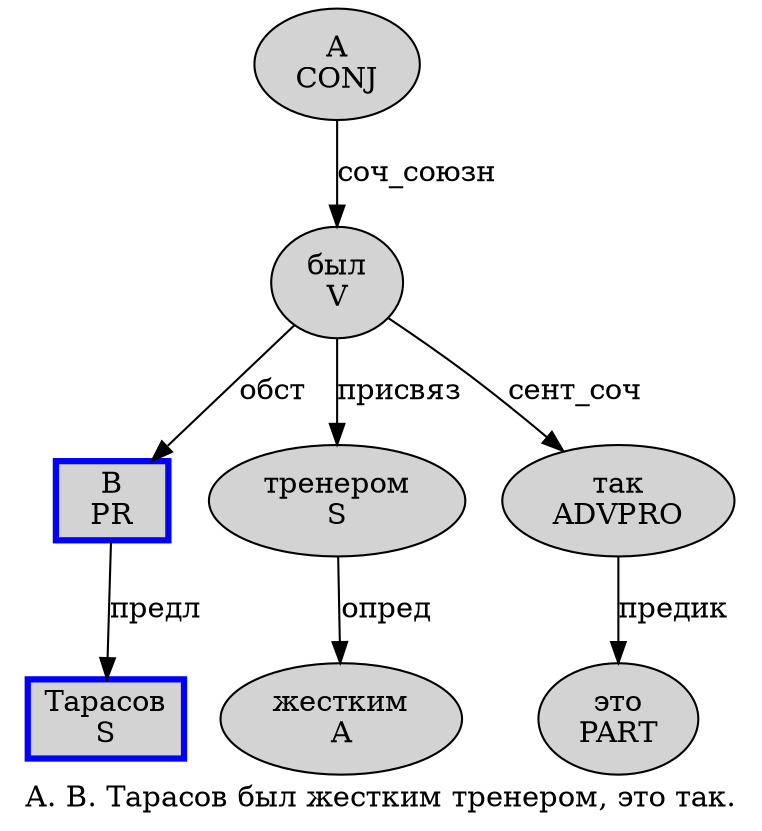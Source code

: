 digraph SENTENCE_3321 {
	graph [label="А. В. Тарасов был жестким тренером, это так."]
	node [style=filled]
		0 [label="А
CONJ" color="" fillcolor=lightgray penwidth=1 shape=ellipse]
		2 [label="В
PR" color=blue fillcolor=lightgray penwidth=3 shape=box]
		4 [label="Тарасов
S" color=blue fillcolor=lightgray penwidth=3 shape=box]
		5 [label="был
V" color="" fillcolor=lightgray penwidth=1 shape=ellipse]
		6 [label="жестким
A" color="" fillcolor=lightgray penwidth=1 shape=ellipse]
		7 [label="тренером
S" color="" fillcolor=lightgray penwidth=1 shape=ellipse]
		9 [label="это
PART" color="" fillcolor=lightgray penwidth=1 shape=ellipse]
		10 [label="так
ADVPRO" color="" fillcolor=lightgray penwidth=1 shape=ellipse]
			7 -> 6 [label="опред"]
			10 -> 9 [label="предик"]
			2 -> 4 [label="предл"]
			5 -> 2 [label="обст"]
			5 -> 7 [label="присвяз"]
			5 -> 10 [label="сент_соч"]
			0 -> 5 [label="соч_союзн"]
}